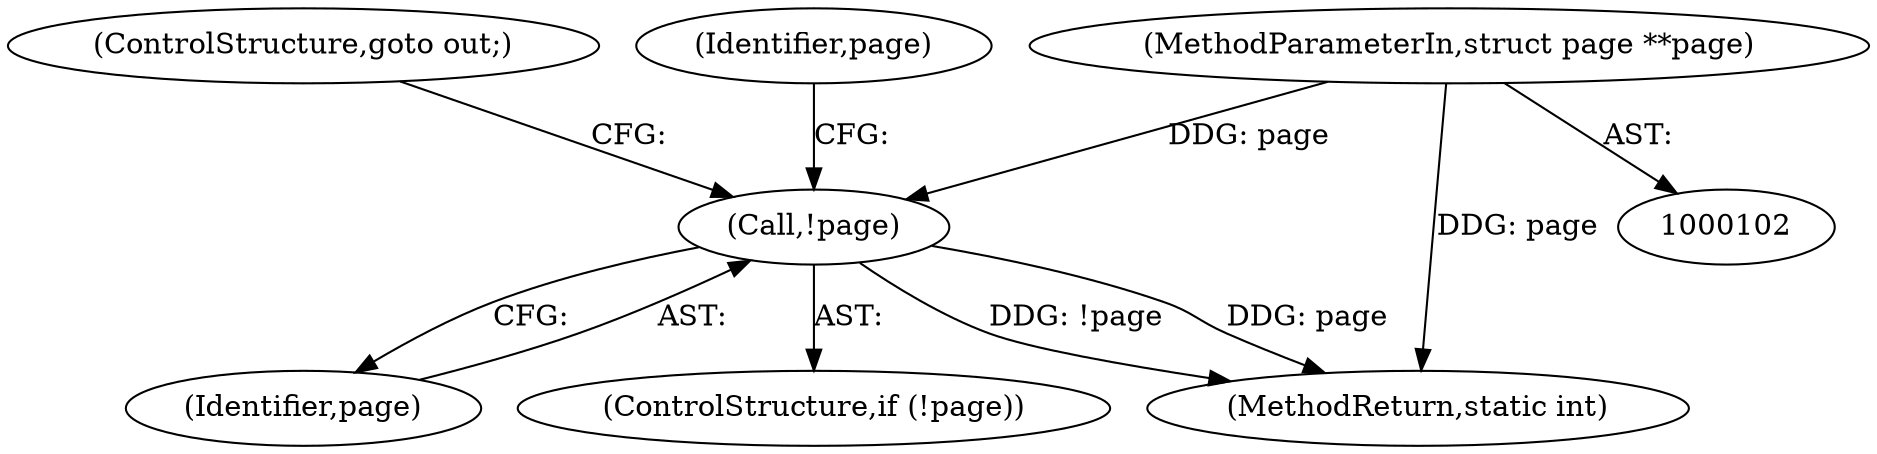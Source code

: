 digraph "0_linux_6b3a707736301c2128ca85ce85fb13f60b5e350a_6@pointer" {
"1000195" [label="(Call,!page)"];
"1000107" [label="(MethodParameterIn,struct page **page)"];
"1000197" [label="(ControlStructure,goto out;)"];
"1000107" [label="(MethodParameterIn,struct page **page)"];
"1000196" [label="(Identifier,page)"];
"1000194" [label="(ControlStructure,if (!page))"];
"1000246" [label="(MethodReturn,static int)"];
"1000195" [label="(Call,!page)"];
"1000200" [label="(Identifier,page)"];
"1000195" -> "1000194"  [label="AST: "];
"1000195" -> "1000196"  [label="CFG: "];
"1000196" -> "1000195"  [label="AST: "];
"1000197" -> "1000195"  [label="CFG: "];
"1000200" -> "1000195"  [label="CFG: "];
"1000195" -> "1000246"  [label="DDG: !page"];
"1000195" -> "1000246"  [label="DDG: page"];
"1000107" -> "1000195"  [label="DDG: page"];
"1000107" -> "1000102"  [label="AST: "];
"1000107" -> "1000246"  [label="DDG: page"];
}
